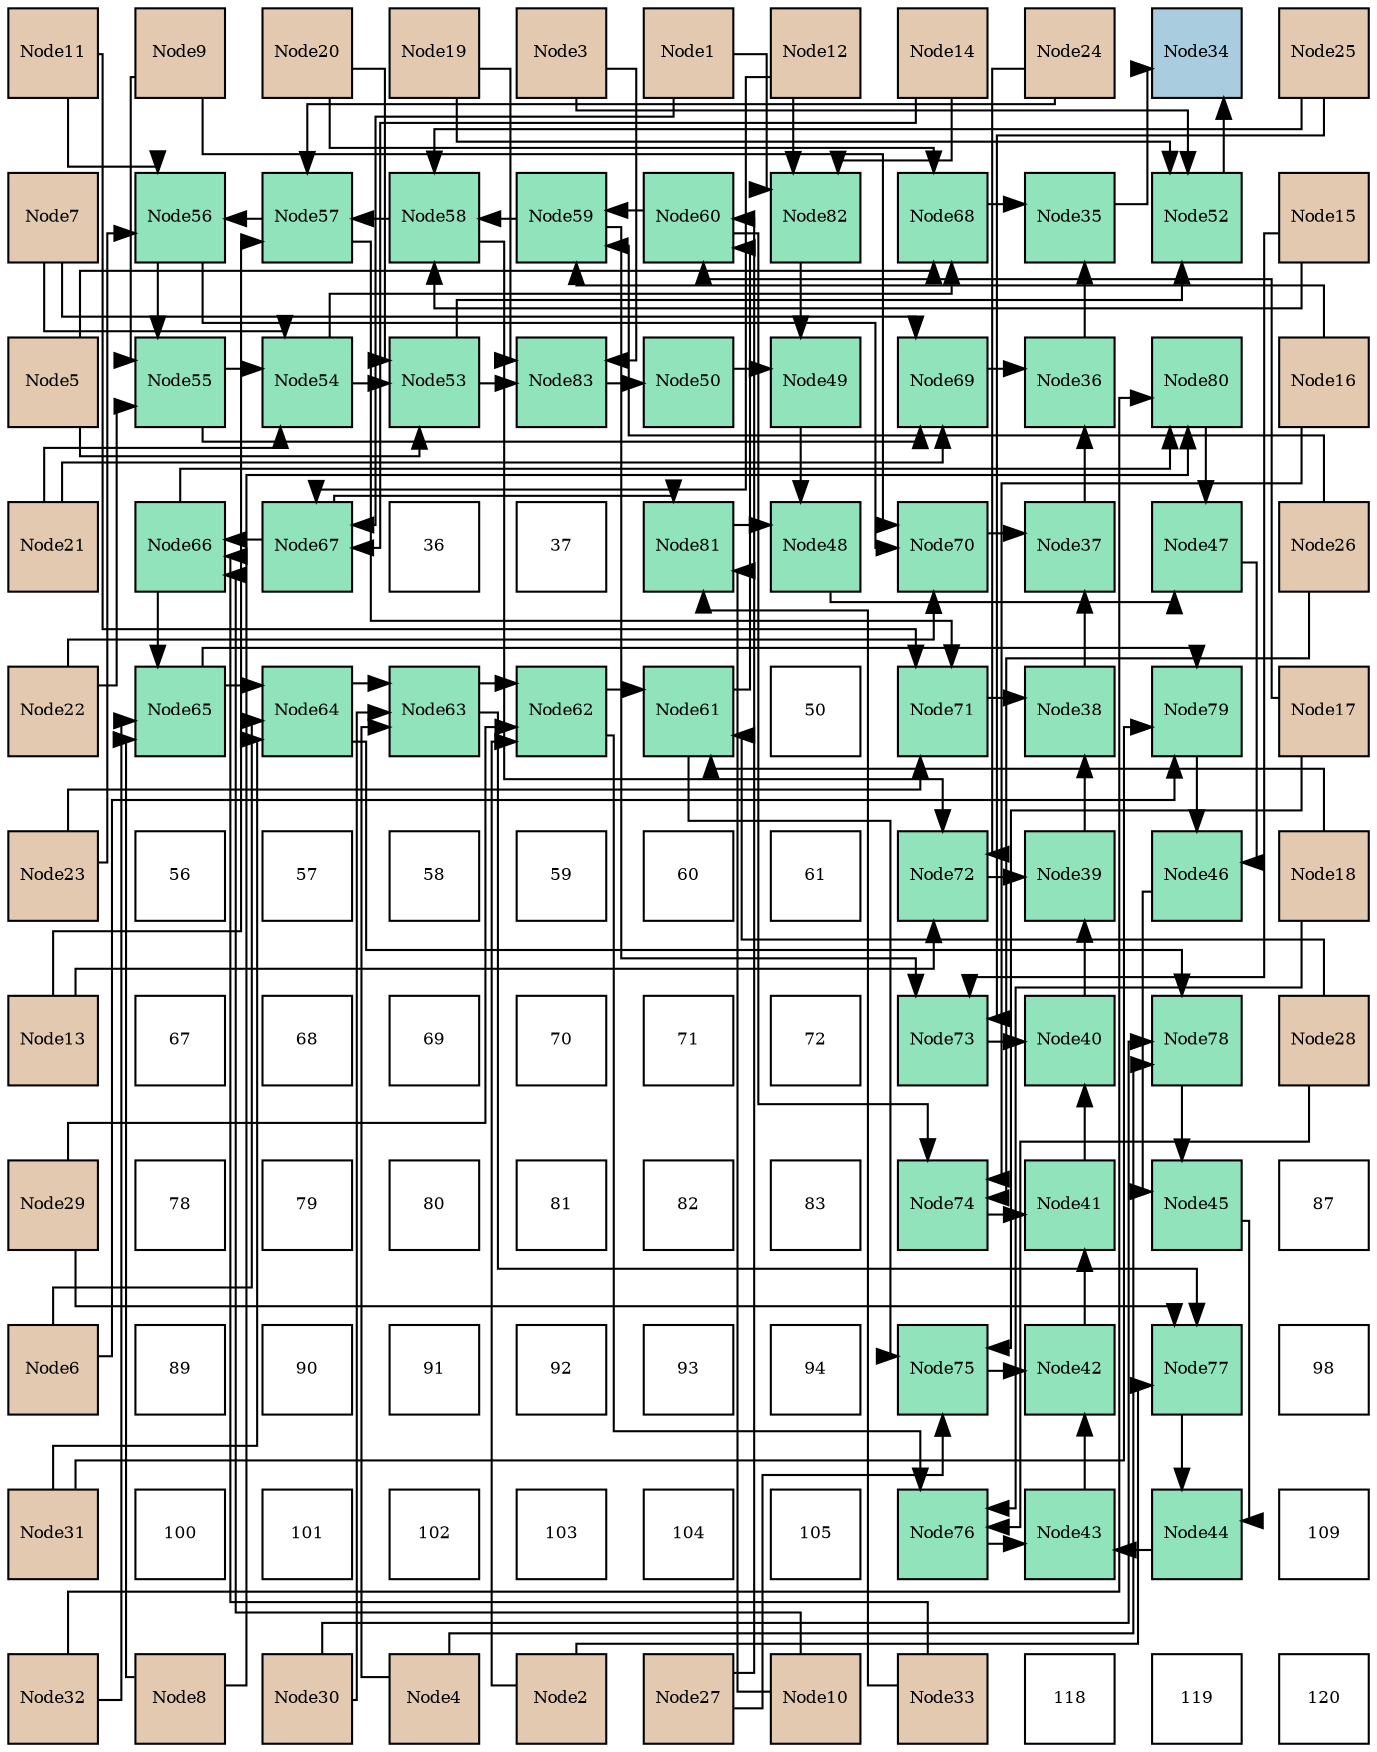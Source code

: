 digraph layout{
 rankdir=TB;
 splines=ortho;
 node [style=filled shape=square fixedsize=true width=0.6];
0[label="Node11", fontsize=8, fillcolor="#e3c9af"];
1[label="Node9", fontsize=8, fillcolor="#e3c9af"];
2[label="Node20", fontsize=8, fillcolor="#e3c9af"];
3[label="Node19", fontsize=8, fillcolor="#e3c9af"];
4[label="Node3", fontsize=8, fillcolor="#e3c9af"];
5[label="Node1", fontsize=8, fillcolor="#e3c9af"];
6[label="Node12", fontsize=8, fillcolor="#e3c9af"];
7[label="Node14", fontsize=8, fillcolor="#e3c9af"];
8[label="Node24", fontsize=8, fillcolor="#e3c9af"];
9[label="Node34", fontsize=8, fillcolor="#a9ccde"];
10[label="Node25", fontsize=8, fillcolor="#e3c9af"];
11[label="Node7", fontsize=8, fillcolor="#e3c9af"];
12[label="Node56", fontsize=8, fillcolor="#91e3bb"];
13[label="Node57", fontsize=8, fillcolor="#91e3bb"];
14[label="Node58", fontsize=8, fillcolor="#91e3bb"];
15[label="Node59", fontsize=8, fillcolor="#91e3bb"];
16[label="Node60", fontsize=8, fillcolor="#91e3bb"];
17[label="Node82", fontsize=8, fillcolor="#91e3bb"];
18[label="Node68", fontsize=8, fillcolor="#91e3bb"];
19[label="Node35", fontsize=8, fillcolor="#91e3bb"];
20[label="Node52", fontsize=8, fillcolor="#91e3bb"];
21[label="Node15", fontsize=8, fillcolor="#e3c9af"];
22[label="Node5", fontsize=8, fillcolor="#e3c9af"];
23[label="Node55", fontsize=8, fillcolor="#91e3bb"];
24[label="Node54", fontsize=8, fillcolor="#91e3bb"];
25[label="Node53", fontsize=8, fillcolor="#91e3bb"];
26[label="Node83", fontsize=8, fillcolor="#91e3bb"];
27[label="Node50", fontsize=8, fillcolor="#91e3bb"];
28[label="Node49", fontsize=8, fillcolor="#91e3bb"];
29[label="Node69", fontsize=8, fillcolor="#91e3bb"];
30[label="Node36", fontsize=8, fillcolor="#91e3bb"];
31[label="Node80", fontsize=8, fillcolor="#91e3bb"];
32[label="Node16", fontsize=8, fillcolor="#e3c9af"];
33[label="Node21", fontsize=8, fillcolor="#e3c9af"];
34[label="Node66", fontsize=8, fillcolor="#91e3bb"];
35[label="Node67", fontsize=8, fillcolor="#91e3bb"];
36[label="36", fontsize=8, fillcolor="#ffffff"];
37[label="37", fontsize=8, fillcolor="#ffffff"];
38[label="Node81", fontsize=8, fillcolor="#91e3bb"];
39[label="Node48", fontsize=8, fillcolor="#91e3bb"];
40[label="Node70", fontsize=8, fillcolor="#91e3bb"];
41[label="Node37", fontsize=8, fillcolor="#91e3bb"];
42[label="Node47", fontsize=8, fillcolor="#91e3bb"];
43[label="Node26", fontsize=8, fillcolor="#e3c9af"];
44[label="Node22", fontsize=8, fillcolor="#e3c9af"];
45[label="Node65", fontsize=8, fillcolor="#91e3bb"];
46[label="Node64", fontsize=8, fillcolor="#91e3bb"];
47[label="Node63", fontsize=8, fillcolor="#91e3bb"];
48[label="Node62", fontsize=8, fillcolor="#91e3bb"];
49[label="Node61", fontsize=8, fillcolor="#91e3bb"];
50[label="50", fontsize=8, fillcolor="#ffffff"];
51[label="Node71", fontsize=8, fillcolor="#91e3bb"];
52[label="Node38", fontsize=8, fillcolor="#91e3bb"];
53[label="Node79", fontsize=8, fillcolor="#91e3bb"];
54[label="Node17", fontsize=8, fillcolor="#e3c9af"];
55[label="Node23", fontsize=8, fillcolor="#e3c9af"];
56[label="56", fontsize=8, fillcolor="#ffffff"];
57[label="57", fontsize=8, fillcolor="#ffffff"];
58[label="58", fontsize=8, fillcolor="#ffffff"];
59[label="59", fontsize=8, fillcolor="#ffffff"];
60[label="60", fontsize=8, fillcolor="#ffffff"];
61[label="61", fontsize=8, fillcolor="#ffffff"];
62[label="Node72", fontsize=8, fillcolor="#91e3bb"];
63[label="Node39", fontsize=8, fillcolor="#91e3bb"];
64[label="Node46", fontsize=8, fillcolor="#91e3bb"];
65[label="Node18", fontsize=8, fillcolor="#e3c9af"];
66[label="Node13", fontsize=8, fillcolor="#e3c9af"];
67[label="67", fontsize=8, fillcolor="#ffffff"];
68[label="68", fontsize=8, fillcolor="#ffffff"];
69[label="69", fontsize=8, fillcolor="#ffffff"];
70[label="70", fontsize=8, fillcolor="#ffffff"];
71[label="71", fontsize=8, fillcolor="#ffffff"];
72[label="72", fontsize=8, fillcolor="#ffffff"];
73[label="Node73", fontsize=8, fillcolor="#91e3bb"];
74[label="Node40", fontsize=8, fillcolor="#91e3bb"];
75[label="Node78", fontsize=8, fillcolor="#91e3bb"];
76[label="Node28", fontsize=8, fillcolor="#e3c9af"];
77[label="Node29", fontsize=8, fillcolor="#e3c9af"];
78[label="78", fontsize=8, fillcolor="#ffffff"];
79[label="79", fontsize=8, fillcolor="#ffffff"];
80[label="80", fontsize=8, fillcolor="#ffffff"];
81[label="81", fontsize=8, fillcolor="#ffffff"];
82[label="82", fontsize=8, fillcolor="#ffffff"];
83[label="83", fontsize=8, fillcolor="#ffffff"];
84[label="Node74", fontsize=8, fillcolor="#91e3bb"];
85[label="Node41", fontsize=8, fillcolor="#91e3bb"];
86[label="Node45", fontsize=8, fillcolor="#91e3bb"];
87[label="87", fontsize=8, fillcolor="#ffffff"];
88[label="Node6", fontsize=8, fillcolor="#e3c9af"];
89[label="89", fontsize=8, fillcolor="#ffffff"];
90[label="90", fontsize=8, fillcolor="#ffffff"];
91[label="91", fontsize=8, fillcolor="#ffffff"];
92[label="92", fontsize=8, fillcolor="#ffffff"];
93[label="93", fontsize=8, fillcolor="#ffffff"];
94[label="94", fontsize=8, fillcolor="#ffffff"];
95[label="Node75", fontsize=8, fillcolor="#91e3bb"];
96[label="Node42", fontsize=8, fillcolor="#91e3bb"];
97[label="Node77", fontsize=8, fillcolor="#91e3bb"];
98[label="98", fontsize=8, fillcolor="#ffffff"];
99[label="Node31", fontsize=8, fillcolor="#e3c9af"];
100[label="100", fontsize=8, fillcolor="#ffffff"];
101[label="101", fontsize=8, fillcolor="#ffffff"];
102[label="102", fontsize=8, fillcolor="#ffffff"];
103[label="103", fontsize=8, fillcolor="#ffffff"];
104[label="104", fontsize=8, fillcolor="#ffffff"];
105[label="105", fontsize=8, fillcolor="#ffffff"];
106[label="Node76", fontsize=8, fillcolor="#91e3bb"];
107[label="Node43", fontsize=8, fillcolor="#91e3bb"];
108[label="Node44", fontsize=8, fillcolor="#91e3bb"];
109[label="109", fontsize=8, fillcolor="#ffffff"];
110[label="Node32", fontsize=8, fillcolor="#e3c9af"];
111[label="Node8", fontsize=8, fillcolor="#e3c9af"];
112[label="Node30", fontsize=8, fillcolor="#e3c9af"];
113[label="Node4", fontsize=8, fillcolor="#e3c9af"];
114[label="Node2", fontsize=8, fillcolor="#e3c9af"];
115[label="Node27", fontsize=8, fillcolor="#e3c9af"];
116[label="Node10", fontsize=8, fillcolor="#e3c9af"];
117[label="Node33", fontsize=8, fillcolor="#e3c9af"];
118[label="118", fontsize=8, fillcolor="#ffffff"];
119[label="119", fontsize=8, fillcolor="#ffffff"];
120[label="120", fontsize=8, fillcolor="#ffffff"];
edge [constraint=false, style=vis];19 -> 9;
20 -> 9;
30 -> 19;
18 -> 19;
41 -> 30;
29 -> 30;
52 -> 41;
40 -> 41;
63 -> 52;
51 -> 52;
74 -> 63;
62 -> 63;
85 -> 74;
73 -> 74;
96 -> 85;
84 -> 85;
107 -> 96;
95 -> 96;
108 -> 107;
106 -> 107;
86 -> 108;
97 -> 108;
64 -> 86;
75 -> 86;
42 -> 64;
53 -> 64;
39 -> 42;
31 -> 42;
28 -> 39;
38 -> 39;
27 -> 28;
17 -> 28;
26 -> 27;
25 -> 20;
4 -> 20;
3 -> 20;
25 -> 26;
4 -> 26;
3 -> 26;
24 -> 25;
22 -> 25;
2 -> 25;
24 -> 18;
22 -> 18;
2 -> 18;
23 -> 24;
11 -> 24;
33 -> 24;
23 -> 29;
11 -> 29;
33 -> 29;
12 -> 23;
1 -> 23;
44 -> 23;
12 -> 40;
1 -> 40;
44 -> 40;
13 -> 12;
0 -> 12;
55 -> 12;
13 -> 51;
0 -> 51;
55 -> 51;
14 -> 13;
66 -> 13;
8 -> 13;
14 -> 62;
66 -> 62;
8 -> 62;
15 -> 14;
21 -> 14;
10 -> 14;
15 -> 73;
21 -> 73;
10 -> 73;
16 -> 15;
32 -> 15;
43 -> 15;
16 -> 84;
32 -> 84;
43 -> 84;
49 -> 16;
54 -> 16;
115 -> 16;
49 -> 95;
54 -> 95;
115 -> 95;
48 -> 49;
65 -> 49;
76 -> 49;
48 -> 106;
65 -> 106;
76 -> 106;
47 -> 48;
114 -> 48;
77 -> 48;
47 -> 97;
114 -> 97;
77 -> 97;
46 -> 47;
113 -> 47;
112 -> 47;
46 -> 75;
113 -> 75;
112 -> 75;
45 -> 46;
88 -> 46;
99 -> 46;
45 -> 53;
88 -> 53;
99 -> 53;
34 -> 45;
111 -> 45;
110 -> 45;
34 -> 31;
111 -> 31;
110 -> 31;
35 -> 34;
116 -> 34;
117 -> 34;
35 -> 38;
116 -> 38;
117 -> 38;
5 -> 35;
6 -> 35;
7 -> 35;
5 -> 17;
6 -> 17;
7 -> 17;
edge [constraint=true, style=invis];
0 -> 11 -> 22 -> 33 -> 44 -> 55 -> 66 -> 77 -> 88 -> 99 -> 110;
1 -> 12 -> 23 -> 34 -> 45 -> 56 -> 67 -> 78 -> 89 -> 100 -> 111;
2 -> 13 -> 24 -> 35 -> 46 -> 57 -> 68 -> 79 -> 90 -> 101 -> 112;
3 -> 14 -> 25 -> 36 -> 47 -> 58 -> 69 -> 80 -> 91 -> 102 -> 113;
4 -> 15 -> 26 -> 37 -> 48 -> 59 -> 70 -> 81 -> 92 -> 103 -> 114;
5 -> 16 -> 27 -> 38 -> 49 -> 60 -> 71 -> 82 -> 93 -> 104 -> 115;
6 -> 17 -> 28 -> 39 -> 50 -> 61 -> 72 -> 83 -> 94 -> 105 -> 116;
7 -> 18 -> 29 -> 40 -> 51 -> 62 -> 73 -> 84 -> 95 -> 106 -> 117;
8 -> 19 -> 30 -> 41 -> 52 -> 63 -> 74 -> 85 -> 96 -> 107 -> 118;
9 -> 20 -> 31 -> 42 -> 53 -> 64 -> 75 -> 86 -> 97 -> 108 -> 119;
10 -> 21 -> 32 -> 43 -> 54 -> 65 -> 76 -> 87 -> 98 -> 109 -> 120;
rank = same {0 -> 1 -> 2 -> 3 -> 4 -> 5 -> 6 -> 7 -> 8 -> 9 -> 10};
rank = same {11 -> 12 -> 13 -> 14 -> 15 -> 16 -> 17 -> 18 -> 19 -> 20 -> 21};
rank = same {22 -> 23 -> 24 -> 25 -> 26 -> 27 -> 28 -> 29 -> 30 -> 31 -> 32};
rank = same {33 -> 34 -> 35 -> 36 -> 37 -> 38 -> 39 -> 40 -> 41 -> 42 -> 43};
rank = same {44 -> 45 -> 46 -> 47 -> 48 -> 49 -> 50 -> 51 -> 52 -> 53 -> 54};
rank = same {55 -> 56 -> 57 -> 58 -> 59 -> 60 -> 61 -> 62 -> 63 -> 64 -> 65};
rank = same {66 -> 67 -> 68 -> 69 -> 70 -> 71 -> 72 -> 73 -> 74 -> 75 -> 76};
rank = same {77 -> 78 -> 79 -> 80 -> 81 -> 82 -> 83 -> 84 -> 85 -> 86 -> 87};
rank = same {88 -> 89 -> 90 -> 91 -> 92 -> 93 -> 94 -> 95 -> 96 -> 97 -> 98};
rank = same {99 -> 100 -> 101 -> 102 -> 103 -> 104 -> 105 -> 106 -> 107 -> 108 -> 109};
rank = same {110 -> 111 -> 112 -> 113 -> 114 -> 115 -> 116 -> 117 -> 118 -> 119 -> 120};
}